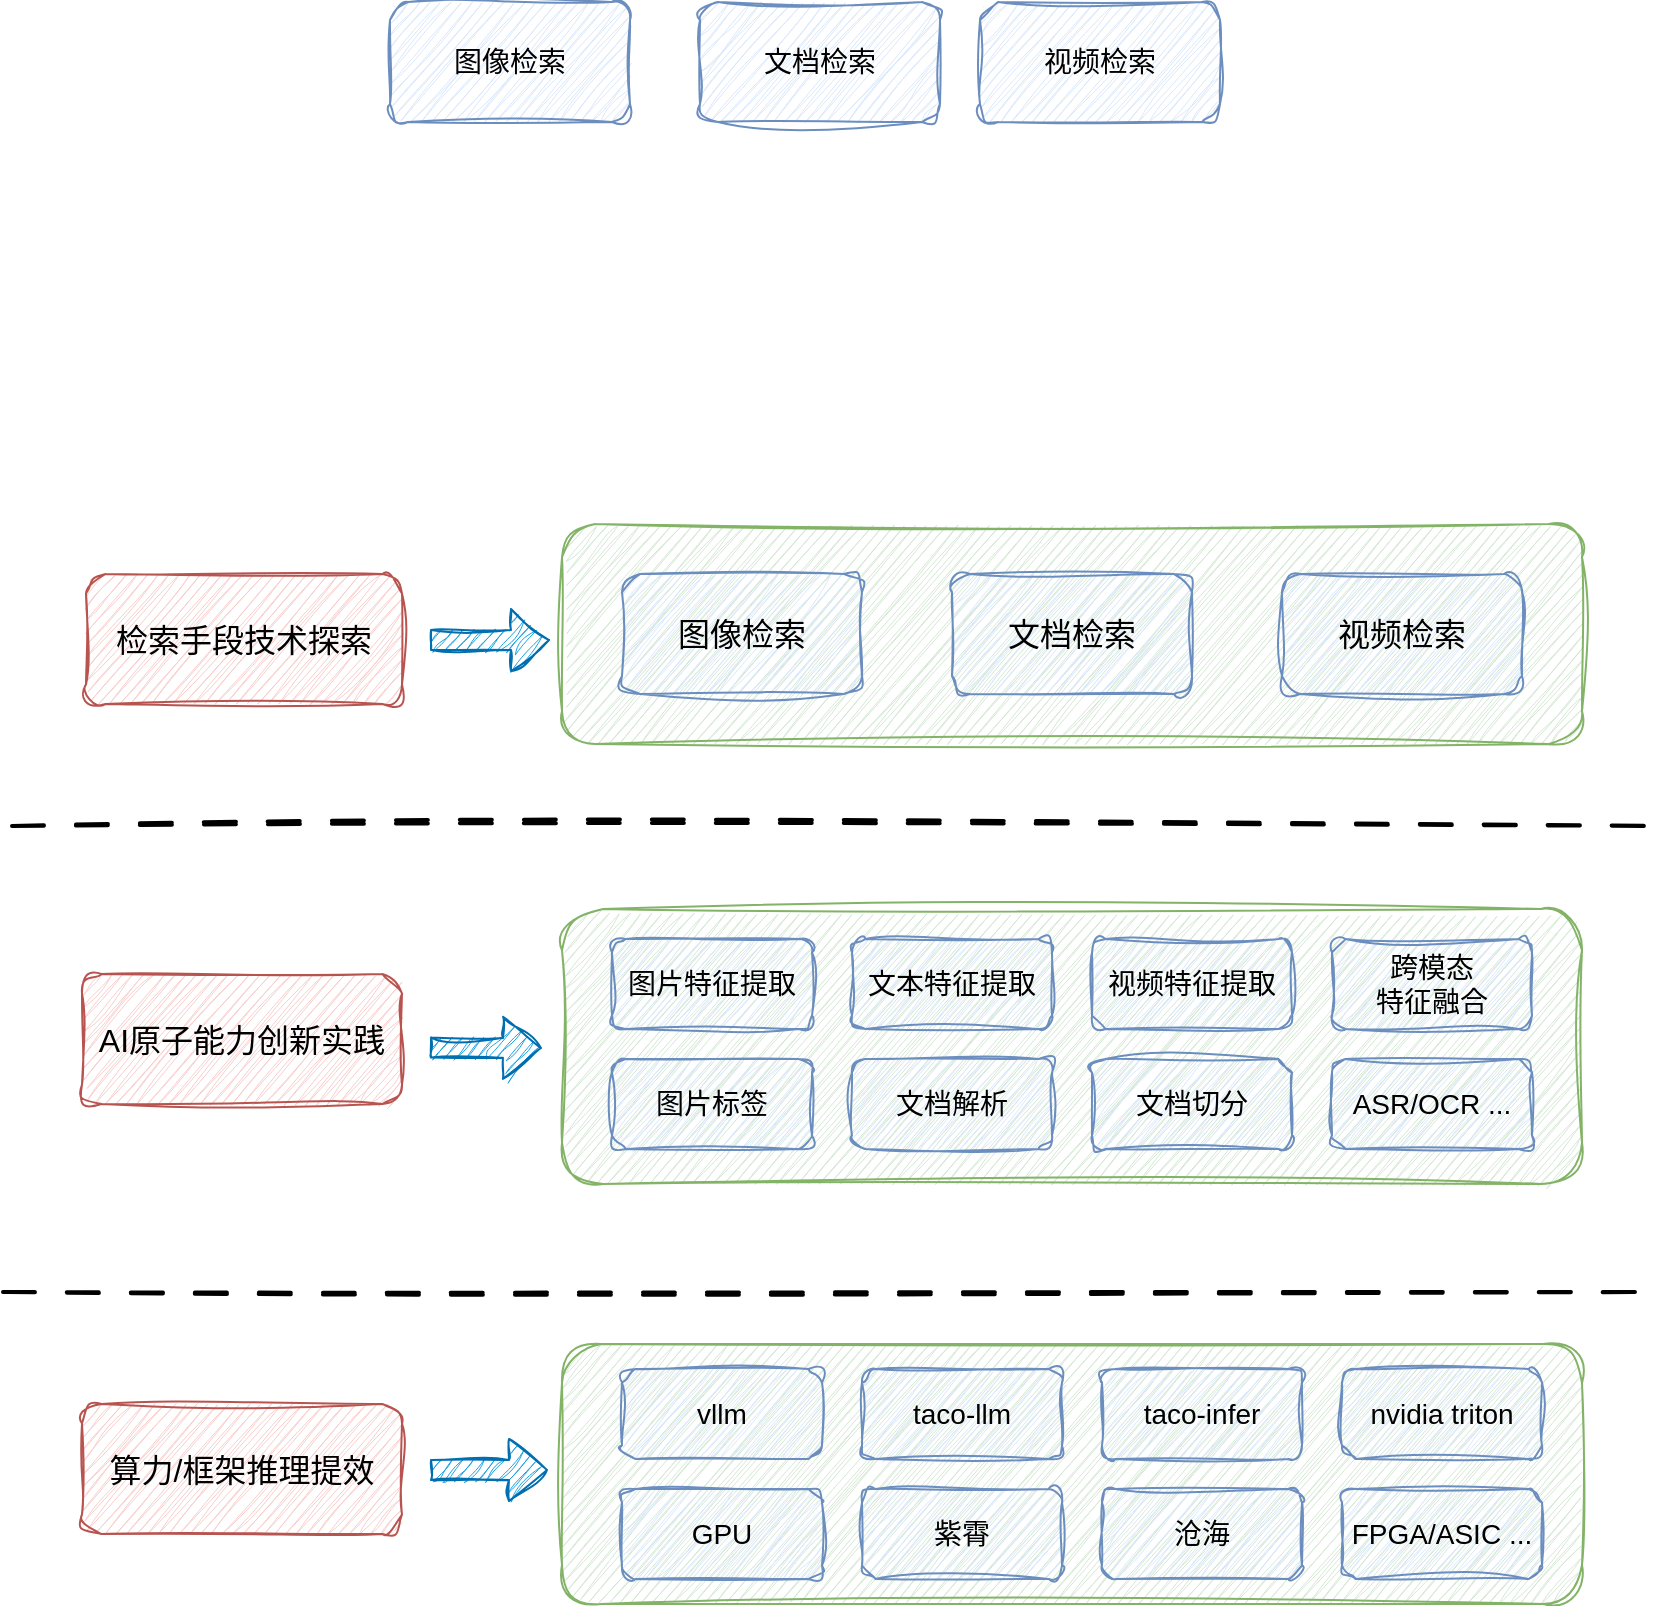<mxfile version="27.0.9">
  <diagram name="Page-1" id="OTf7QfPFaJ3sg6LGLKR9">
    <mxGraphModel dx="1562" dy="996" grid="0" gridSize="10" guides="1" tooltips="1" connect="1" arrows="1" fold="1" page="1" pageScale="1" pageWidth="850" pageHeight="1100" math="0" shadow="0">
      <root>
        <mxCell id="0" />
        <mxCell id="1" parent="0" />
        <mxCell id="GU-AslAWZr-huQlE6z6P-1" value="" style="rounded=1;whiteSpace=wrap;html=1;fillColor=#d5e8d4;strokeColor=#82b366;fontFamily=Helvetica;sketch=1;curveFitting=1;jiggle=2;" parent="1" vertex="1">
          <mxGeometry x="291" y="331" width="510" height="110" as="geometry" />
        </mxCell>
        <mxCell id="GU-AslAWZr-huQlE6z6P-2" value="&lt;span style=&quot;font-size: 16px;&quot;&gt;检索手段技术探索&lt;/span&gt;" style="rounded=1;whiteSpace=wrap;html=1;fillColor=#f8cecc;strokeColor=#b85450;fontFamily=Helvetica;sketch=1;curveFitting=1;jiggle=2;" parent="1" vertex="1">
          <mxGeometry x="53" y="356" width="158" height="65" as="geometry" />
        </mxCell>
        <mxCell id="GU-AslAWZr-huQlE6z6P-4" value="图像检索" style="rounded=1;whiteSpace=wrap;html=1;fillColor=#dae8fc;strokeColor=#6c8ebf;fontFamily=Helvetica;fontSize=14;sketch=1;curveFitting=1;jiggle=2;" parent="1" vertex="1">
          <mxGeometry x="205" y="70" width="120" height="60" as="geometry" />
        </mxCell>
        <mxCell id="GU-AslAWZr-huQlE6z6P-5" value="文档检索" style="rounded=1;whiteSpace=wrap;html=1;fillColor=#dae8fc;strokeColor=#6c8ebf;fontFamily=Helvetica;fontSize=14;sketch=1;curveFitting=1;jiggle=2;" parent="1" vertex="1">
          <mxGeometry x="360" y="70" width="120" height="60" as="geometry" />
        </mxCell>
        <mxCell id="GU-AslAWZr-huQlE6z6P-6" value="视频检索" style="rounded=1;whiteSpace=wrap;html=1;fillColor=#dae8fc;strokeColor=#6c8ebf;fontFamily=Helvetica;fontSize=14;sketch=1;curveFitting=1;jiggle=2;" parent="1" vertex="1">
          <mxGeometry x="500" y="70" width="120" height="60" as="geometry" />
        </mxCell>
        <mxCell id="GU-AslAWZr-huQlE6z6P-7" value="图像检索" style="rounded=1;whiteSpace=wrap;html=1;fontSize=16;fillColor=#dae8fc;strokeColor=#6c8ebf;sketch=1;curveFitting=1;jiggle=2;" parent="1" vertex="1">
          <mxGeometry x="321" y="356" width="120" height="60" as="geometry" />
        </mxCell>
        <mxCell id="GU-AslAWZr-huQlE6z6P-8" value="文档检索" style="rounded=1;whiteSpace=wrap;html=1;fontSize=16;fillColor=#dae8fc;strokeColor=#6c8ebf;sketch=1;curveFitting=1;jiggle=2;" parent="1" vertex="1">
          <mxGeometry x="486" y="356" width="120" height="60" as="geometry" />
        </mxCell>
        <mxCell id="GU-AslAWZr-huQlE6z6P-9" value="视频检索" style="rounded=1;whiteSpace=wrap;html=1;fontSize=16;fillColor=#dae8fc;strokeColor=#6c8ebf;sketch=1;curveFitting=1;jiggle=2;" parent="1" vertex="1">
          <mxGeometry x="651" y="356" width="120" height="60" as="geometry" />
        </mxCell>
        <mxCell id="GU-AslAWZr-huQlE6z6P-10" value="" style="endArrow=none;html=1;rounded=1;dashed=1;dashPattern=8 8;strokeWidth=2;sketch=1;curveFitting=1;jiggle=2;" parent="1" edge="1">
          <mxGeometry width="50" height="50" relative="1" as="geometry">
            <mxPoint x="16" y="482" as="sourcePoint" />
            <mxPoint x="841" y="482" as="targetPoint" />
          </mxGeometry>
        </mxCell>
        <mxCell id="GU-AslAWZr-huQlE6z6P-12" value="" style="rounded=1;whiteSpace=wrap;html=1;fillColor=#d5e8d4;strokeColor=#82b366;fontFamily=Helvetica;sketch=1;curveFitting=1;jiggle=2;" parent="1" vertex="1">
          <mxGeometry x="291" y="523.5" width="510" height="137.5" as="geometry" />
        </mxCell>
        <mxCell id="GU-AslAWZr-huQlE6z6P-13" value="&lt;span style=&quot;font-size: 16px;&quot;&gt;AI&lt;/span&gt;&lt;span style=&quot;font-size: 16px;&quot;&gt;原子能力创新实践&lt;/span&gt;" style="rounded=1;whiteSpace=wrap;html=1;fillColor=#f8cecc;strokeColor=#b85450;fontFamily=Helvetica;sketch=1;curveFitting=1;jiggle=2;" parent="1" vertex="1">
          <mxGeometry x="51" y="556" width="160" height="65" as="geometry" />
        </mxCell>
        <mxCell id="GU-AslAWZr-huQlE6z6P-14" value="图片特征提取" style="rounded=1;whiteSpace=wrap;html=1;fontSize=14;fillColor=#dae8fc;strokeColor=#6c8ebf;sketch=1;curveFitting=1;jiggle=2;" parent="1" vertex="1">
          <mxGeometry x="316" y="538.5" width="100" height="45" as="geometry" />
        </mxCell>
        <mxCell id="GU-AslAWZr-huQlE6z6P-18" value="文本特征提取" style="rounded=1;whiteSpace=wrap;html=1;fontSize=14;fillColor=#dae8fc;strokeColor=#6c8ebf;sketch=1;curveFitting=1;jiggle=2;" parent="1" vertex="1">
          <mxGeometry x="436" y="538.5" width="100" height="45" as="geometry" />
        </mxCell>
        <mxCell id="GU-AslAWZr-huQlE6z6P-20" value="视频特征提取" style="rounded=1;whiteSpace=wrap;html=1;fontSize=14;fillColor=#dae8fc;strokeColor=#6c8ebf;sketch=1;curveFitting=1;jiggle=2;" parent="1" vertex="1">
          <mxGeometry x="556" y="538.5" width="100" height="45" as="geometry" />
        </mxCell>
        <mxCell id="GU-AslAWZr-huQlE6z6P-21" value="跨模态&lt;div&gt;特征融合&lt;/div&gt;" style="rounded=1;whiteSpace=wrap;html=1;fontSize=14;fillColor=#dae8fc;strokeColor=#6c8ebf;sketch=1;curveFitting=1;jiggle=2;" parent="1" vertex="1">
          <mxGeometry x="676" y="538.5" width="100" height="45" as="geometry" />
        </mxCell>
        <mxCell id="GU-AslAWZr-huQlE6z6P-22" value="图片标签" style="rounded=1;whiteSpace=wrap;html=1;fontSize=14;fillColor=#dae8fc;strokeColor=#6c8ebf;sketch=1;curveFitting=1;jiggle=2;" parent="1" vertex="1">
          <mxGeometry x="316" y="598.5" width="100" height="45" as="geometry" />
        </mxCell>
        <mxCell id="GU-AslAWZr-huQlE6z6P-23" value="文档解析" style="rounded=1;whiteSpace=wrap;html=1;fontSize=14;fillColor=#dae8fc;strokeColor=#6c8ebf;sketch=1;curveFitting=1;jiggle=2;" parent="1" vertex="1">
          <mxGeometry x="436" y="598.5" width="100" height="45" as="geometry" />
        </mxCell>
        <mxCell id="GU-AslAWZr-huQlE6z6P-24" value="文档切分" style="rounded=1;whiteSpace=wrap;html=1;fontSize=14;fillColor=#dae8fc;strokeColor=#6c8ebf;sketch=1;curveFitting=1;jiggle=2;" parent="1" vertex="1">
          <mxGeometry x="556" y="598.5" width="100" height="45" as="geometry" />
        </mxCell>
        <mxCell id="GU-AslAWZr-huQlE6z6P-25" value="ASR/OCR ..." style="rounded=1;whiteSpace=wrap;html=1;fontSize=14;fillColor=#dae8fc;strokeColor=#6c8ebf;sketch=1;curveFitting=1;jiggle=2;" parent="1" vertex="1">
          <mxGeometry x="676" y="598.5" width="100" height="45" as="geometry" />
        </mxCell>
        <mxCell id="GU-AslAWZr-huQlE6z6P-27" value="&lt;span style=&quot;font-size: 16px;&quot;&gt;算力/&lt;/span&gt;&lt;span style=&quot;font-size: 16px;&quot;&gt;框架推理提效&lt;/span&gt;" style="rounded=1;whiteSpace=wrap;html=1;fillColor=#f8cecc;strokeColor=#b85450;fontFamily=Helvetica;sketch=1;curveFitting=1;jiggle=2;" parent="1" vertex="1">
          <mxGeometry x="51" y="771" width="160" height="65" as="geometry" />
        </mxCell>
        <mxCell id="GU-AslAWZr-huQlE6z6P-28" value="" style="rounded=1;whiteSpace=wrap;html=1;fillColor=#d5e8d4;strokeColor=#82b366;fontFamily=Helvetica;sketch=1;curveFitting=1;jiggle=2;" parent="1" vertex="1">
          <mxGeometry x="291" y="741" width="510" height="130" as="geometry" />
        </mxCell>
        <mxCell id="GU-AslAWZr-huQlE6z6P-29" value="vllm" style="rounded=1;whiteSpace=wrap;html=1;fontSize=14;fillColor=#dae8fc;strokeColor=#6c8ebf;sketch=1;curveFitting=1;jiggle=2;" parent="1" vertex="1">
          <mxGeometry x="321" y="753.5" width="100" height="45" as="geometry" />
        </mxCell>
        <mxCell id="GU-AslAWZr-huQlE6z6P-30" value="taco-llm" style="rounded=1;whiteSpace=wrap;html=1;fontSize=14;fillColor=#dae8fc;strokeColor=#6c8ebf;sketch=1;curveFitting=1;jiggle=2;" parent="1" vertex="1">
          <mxGeometry x="441" y="753.5" width="100" height="45" as="geometry" />
        </mxCell>
        <mxCell id="GU-AslAWZr-huQlE6z6P-31" value="taco-infer" style="rounded=1;whiteSpace=wrap;html=1;fontSize=14;fillColor=#dae8fc;strokeColor=#6c8ebf;sketch=1;curveFitting=1;jiggle=2;" parent="1" vertex="1">
          <mxGeometry x="561" y="753.5" width="100" height="45" as="geometry" />
        </mxCell>
        <mxCell id="GU-AslAWZr-huQlE6z6P-32" value="nvidia triton" style="rounded=1;whiteSpace=wrap;html=1;fontSize=14;fillColor=#dae8fc;strokeColor=#6c8ebf;sketch=1;curveFitting=1;jiggle=2;" parent="1" vertex="1">
          <mxGeometry x="681" y="753.5" width="100" height="45" as="geometry" />
        </mxCell>
        <mxCell id="GU-AslAWZr-huQlE6z6P-33" value="GPU" style="rounded=1;whiteSpace=wrap;html=1;fontSize=14;fillColor=#dae8fc;strokeColor=#6c8ebf;sketch=1;curveFitting=1;jiggle=2;" parent="1" vertex="1">
          <mxGeometry x="321" y="813.5" width="100" height="45" as="geometry" />
        </mxCell>
        <mxCell id="GU-AslAWZr-huQlE6z6P-34" value="紫霄" style="rounded=1;whiteSpace=wrap;html=1;fontSize=14;fillColor=#dae8fc;strokeColor=#6c8ebf;sketch=1;curveFitting=1;jiggle=2;" parent="1" vertex="1">
          <mxGeometry x="441" y="813.5" width="100" height="45" as="geometry" />
        </mxCell>
        <mxCell id="GU-AslAWZr-huQlE6z6P-35" value="沧海" style="rounded=1;whiteSpace=wrap;html=1;fontSize=14;fillColor=#dae8fc;strokeColor=#6c8ebf;sketch=1;curveFitting=1;jiggle=2;" parent="1" vertex="1">
          <mxGeometry x="561" y="813.5" width="100" height="45" as="geometry" />
        </mxCell>
        <mxCell id="GU-AslAWZr-huQlE6z6P-36" value="FPGA/ASIC ..." style="rounded=1;whiteSpace=wrap;html=1;fontSize=14;fillColor=#dae8fc;strokeColor=#6c8ebf;sketch=1;curveFitting=1;jiggle=2;" parent="1" vertex="1">
          <mxGeometry x="681" y="813.5" width="100" height="45" as="geometry" />
        </mxCell>
        <mxCell id="GU-AslAWZr-huQlE6z6P-37" value="" style="endArrow=none;html=1;rounded=1;dashed=1;dashPattern=8 8;strokeWidth=2;sketch=1;curveFitting=1;jiggle=2;" parent="1" edge="1">
          <mxGeometry width="50" height="50" relative="1" as="geometry">
            <mxPoint x="11.5" y="715" as="sourcePoint" />
            <mxPoint x="828.5" y="715" as="targetPoint" />
          </mxGeometry>
        </mxCell>
        <mxCell id="LW2m1DtuKBSkOI_IEof1-1" value="" style="shape=flexArrow;endArrow=classic;html=1;rounded=0;sketch=1;hachureGap=4;jiggle=2;curveFitting=1;fontFamily=Architects Daughter;fontSource=https%3A%2F%2Ffonts.googleapis.com%2Fcss%3Ffamily%3DArchitects%2BDaughter;fillColor=#1ba1e2;strokeColor=#006EAF;" edge="1" parent="1">
          <mxGeometry width="50" height="50" relative="1" as="geometry">
            <mxPoint x="225" y="389" as="sourcePoint" />
            <mxPoint x="285" y="389" as="targetPoint" />
          </mxGeometry>
        </mxCell>
        <mxCell id="LW2m1DtuKBSkOI_IEof1-2" value="" style="shape=flexArrow;endArrow=classic;html=1;rounded=0;sketch=1;hachureGap=4;jiggle=2;curveFitting=1;fontFamily=Architects Daughter;fontSource=https%3A%2F%2Ffonts.googleapis.com%2Fcss%3Ffamily%3DArchitects%2BDaughter;fillColor=#1ba1e2;strokeColor=#006EAF;" edge="1" parent="1">
          <mxGeometry width="50" height="50" relative="1" as="geometry">
            <mxPoint x="225" y="592.75" as="sourcePoint" />
            <mxPoint x="281" y="593" as="targetPoint" />
          </mxGeometry>
        </mxCell>
        <mxCell id="LW2m1DtuKBSkOI_IEof1-3" value="" style="shape=flexArrow;endArrow=classic;html=1;rounded=0;sketch=1;hachureGap=4;jiggle=2;curveFitting=1;fontFamily=Architects Daughter;fontSource=https%3A%2F%2Ffonts.googleapis.com%2Fcss%3Ffamily%3DArchitects%2BDaughter;fillColor=#1ba1e2;strokeColor=#006EAF;" edge="1" parent="1">
          <mxGeometry width="50" height="50" relative="1" as="geometry">
            <mxPoint x="225" y="804" as="sourcePoint" />
            <mxPoint x="284" y="804" as="targetPoint" />
          </mxGeometry>
        </mxCell>
      </root>
    </mxGraphModel>
  </diagram>
</mxfile>
